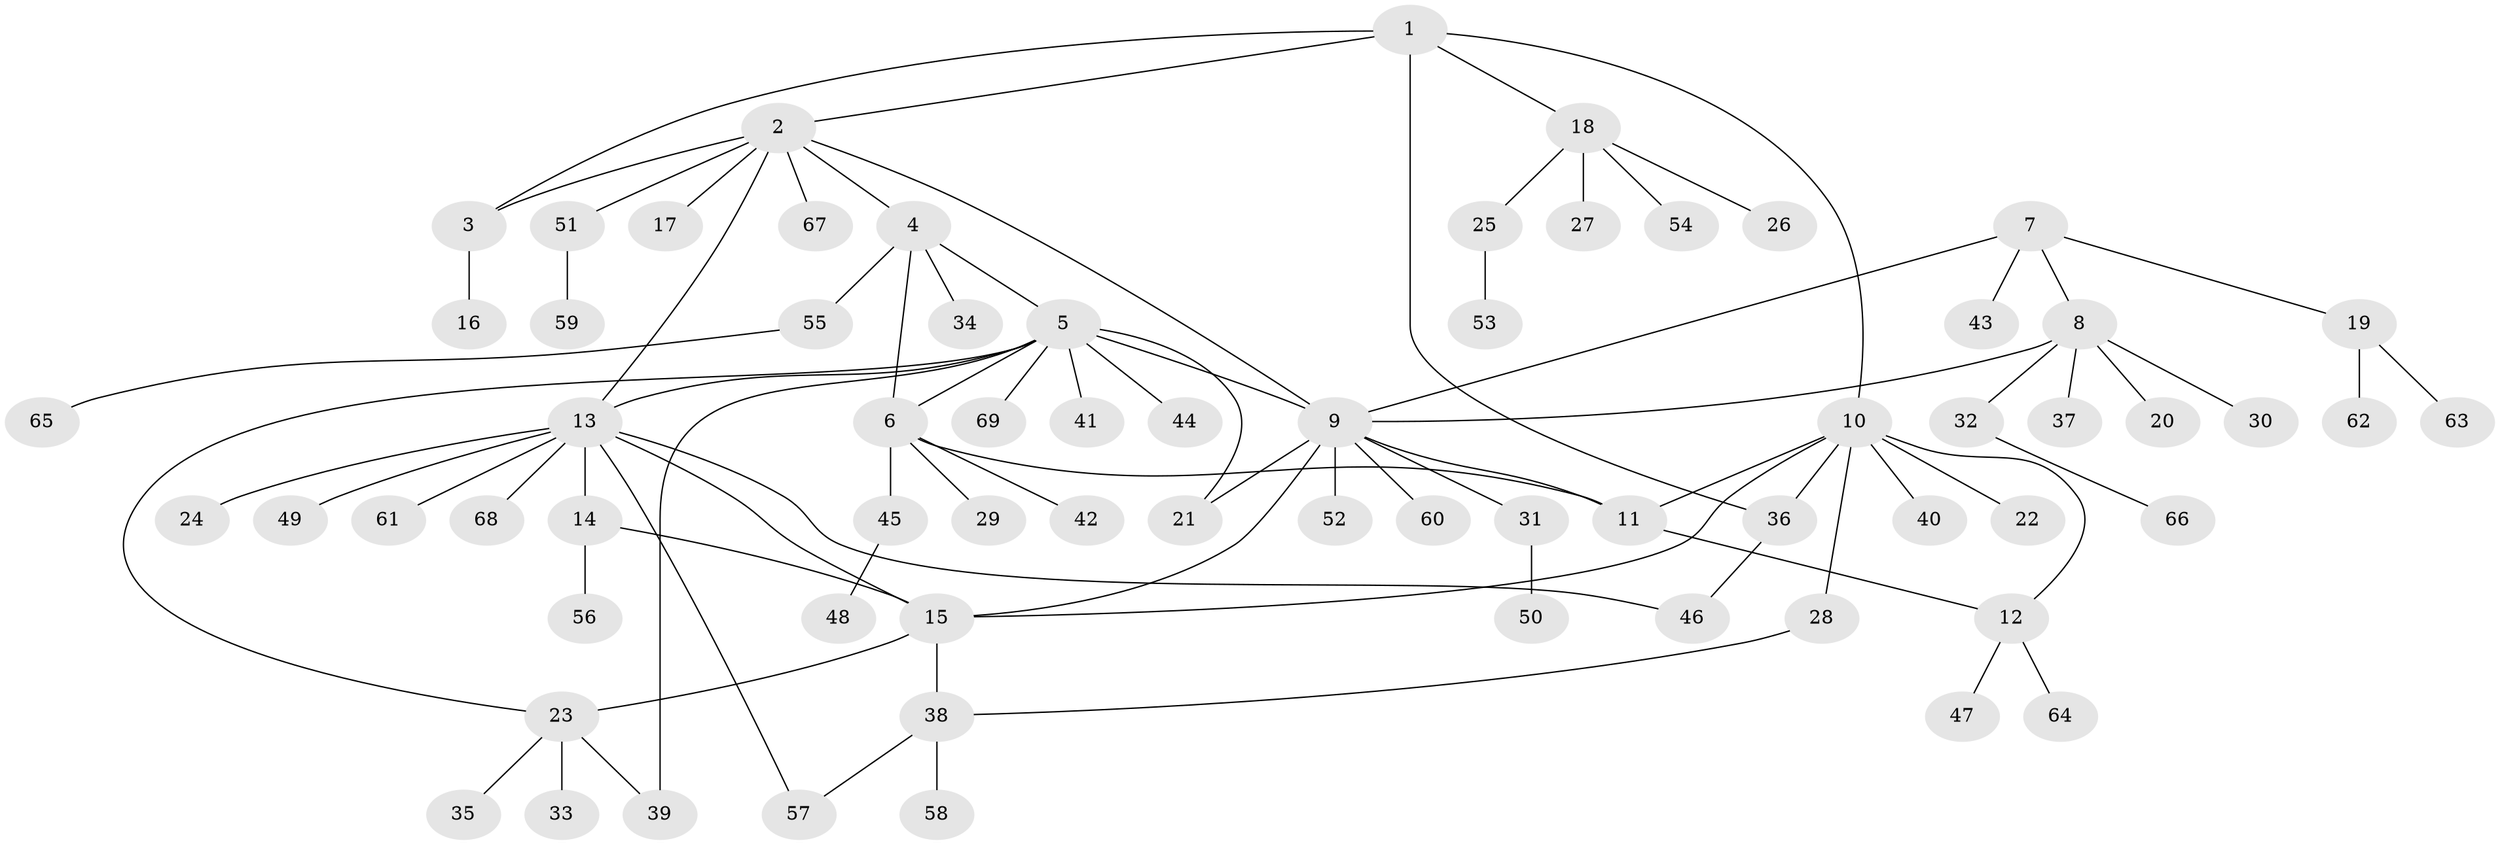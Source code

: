 // coarse degree distribution, {3: 0.19047619047619047, 6: 0.047619047619047616, 4: 0.047619047619047616, 1: 0.38095238095238093, 2: 0.14285714285714285, 7: 0.047619047619047616, 5: 0.09523809523809523, 9: 0.047619047619047616}
// Generated by graph-tools (version 1.1) at 2025/37/03/04/25 23:37:50]
// undirected, 69 vertices, 86 edges
graph export_dot {
  node [color=gray90,style=filled];
  1;
  2;
  3;
  4;
  5;
  6;
  7;
  8;
  9;
  10;
  11;
  12;
  13;
  14;
  15;
  16;
  17;
  18;
  19;
  20;
  21;
  22;
  23;
  24;
  25;
  26;
  27;
  28;
  29;
  30;
  31;
  32;
  33;
  34;
  35;
  36;
  37;
  38;
  39;
  40;
  41;
  42;
  43;
  44;
  45;
  46;
  47;
  48;
  49;
  50;
  51;
  52;
  53;
  54;
  55;
  56;
  57;
  58;
  59;
  60;
  61;
  62;
  63;
  64;
  65;
  66;
  67;
  68;
  69;
  1 -- 2;
  1 -- 3;
  1 -- 10;
  1 -- 18;
  1 -- 36;
  2 -- 3;
  2 -- 4;
  2 -- 9;
  2 -- 13;
  2 -- 17;
  2 -- 51;
  2 -- 67;
  3 -- 16;
  4 -- 5;
  4 -- 6;
  4 -- 34;
  4 -- 55;
  5 -- 6;
  5 -- 9;
  5 -- 13;
  5 -- 21;
  5 -- 23;
  5 -- 39;
  5 -- 41;
  5 -- 44;
  5 -- 69;
  6 -- 11;
  6 -- 29;
  6 -- 42;
  6 -- 45;
  7 -- 8;
  7 -- 9;
  7 -- 19;
  7 -- 43;
  8 -- 9;
  8 -- 20;
  8 -- 30;
  8 -- 32;
  8 -- 37;
  9 -- 11;
  9 -- 15;
  9 -- 21;
  9 -- 31;
  9 -- 52;
  9 -- 60;
  10 -- 11;
  10 -- 12;
  10 -- 15;
  10 -- 22;
  10 -- 28;
  10 -- 36;
  10 -- 40;
  11 -- 12;
  12 -- 47;
  12 -- 64;
  13 -- 14;
  13 -- 15;
  13 -- 24;
  13 -- 46;
  13 -- 49;
  13 -- 57;
  13 -- 61;
  13 -- 68;
  14 -- 15;
  14 -- 56;
  15 -- 23;
  15 -- 38;
  18 -- 25;
  18 -- 26;
  18 -- 27;
  18 -- 54;
  19 -- 62;
  19 -- 63;
  23 -- 33;
  23 -- 35;
  23 -- 39;
  25 -- 53;
  28 -- 38;
  31 -- 50;
  32 -- 66;
  36 -- 46;
  38 -- 57;
  38 -- 58;
  45 -- 48;
  51 -- 59;
  55 -- 65;
}
